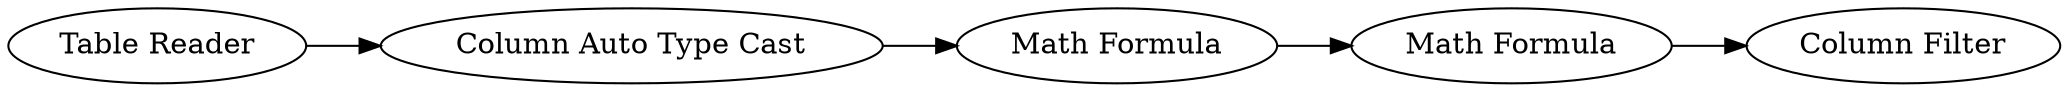 digraph {
	2 -> 3
	6 -> 2
	3 -> 4
	4 -> 5
	5 [label="Column Filter"]
	4 [label="Math Formula"]
	6 [label="Table Reader"]
	3 [label="Math Formula"]
	2 [label="Column Auto Type Cast"]
	rankdir=LR
}
